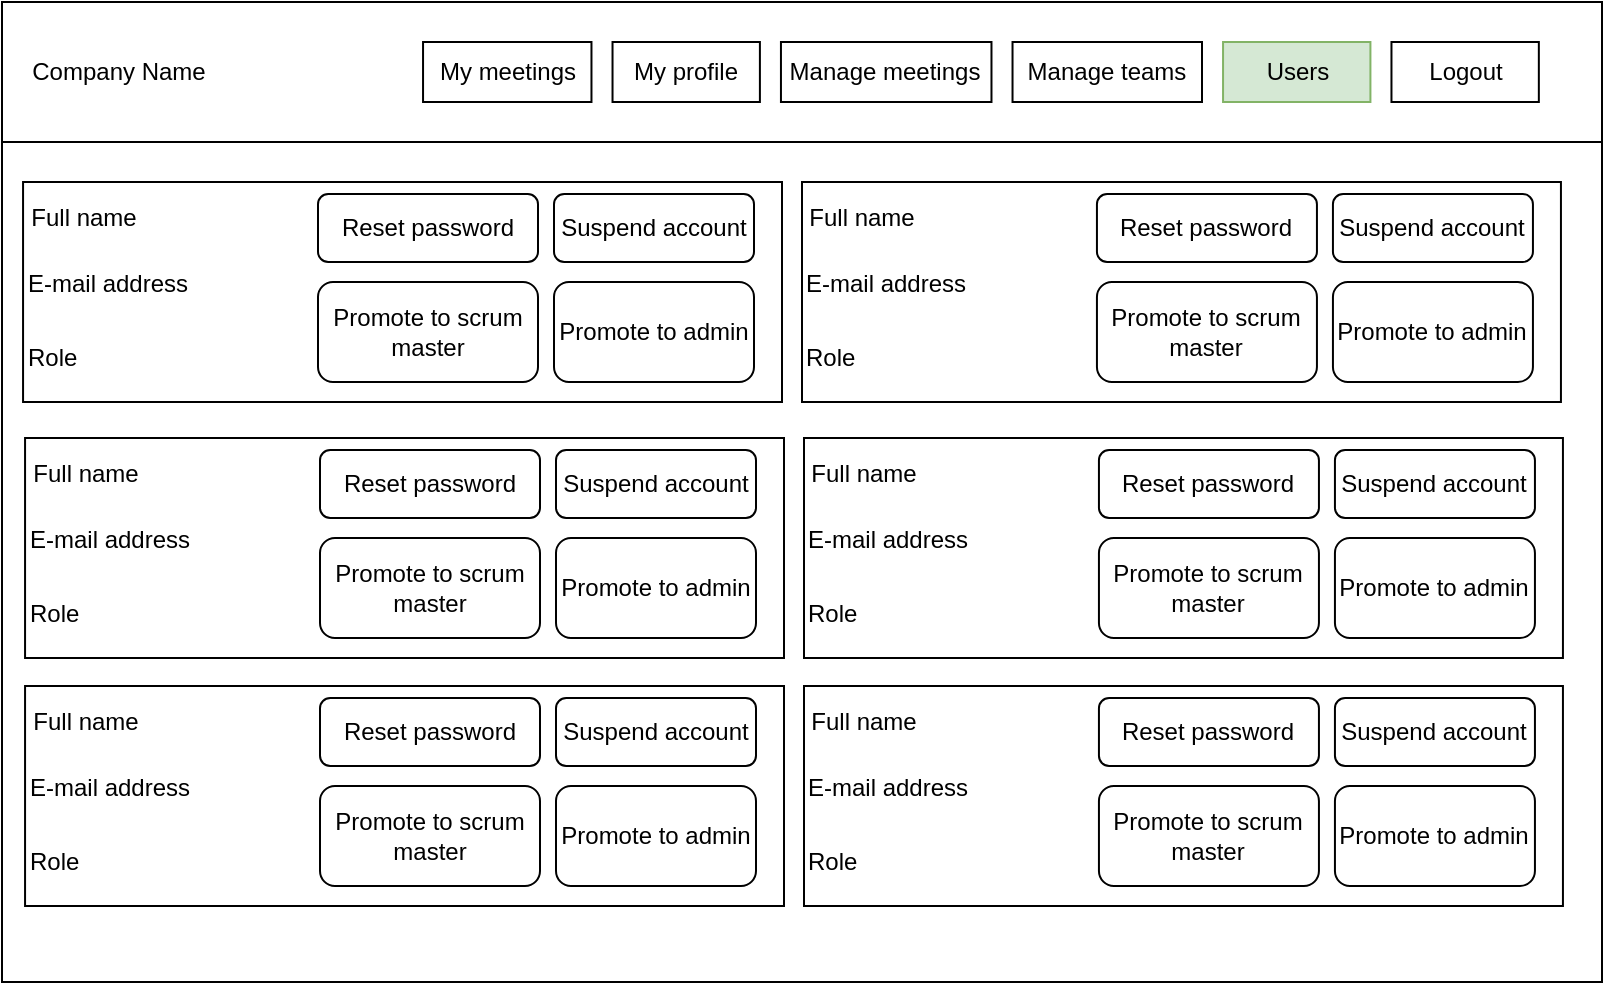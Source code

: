 <mxfile version="20.8.16" type="device"><diagram name="1 oldal" id="5EWcLBZHht_6y6KDn4SW"><mxGraphModel dx="1036" dy="606" grid="1" gridSize="10" guides="1" tooltips="1" connect="1" arrows="1" fold="1" page="1" pageScale="1" pageWidth="827" pageHeight="1169" math="0" shadow="0"><root><mxCell id="0"/><mxCell id="1" parent="0"/><mxCell id="xPhLoPZH91EF2THkjx1I-1" value="" style="rounded=0;whiteSpace=wrap;html=1;" vertex="1" parent="1"><mxGeometry width="800" height="490" as="geometry"/></mxCell><mxCell id="xPhLoPZH91EF2THkjx1I-2" value="" style="rounded=0;whiteSpace=wrap;html=1;" vertex="1" parent="1"><mxGeometry width="800" height="70" as="geometry"/></mxCell><mxCell id="xPhLoPZH91EF2THkjx1I-3" value="Company Name" style="text;html=1;strokeColor=none;fillColor=none;align=center;verticalAlign=middle;whiteSpace=wrap;rounded=0;" vertex="1" parent="1"><mxGeometry x="10.526" y="20" width="94.737" height="30" as="geometry"/></mxCell><mxCell id="xPhLoPZH91EF2THkjx1I-4" value="Logout" style="rounded=0;whiteSpace=wrap;html=1;" vertex="1" parent="1"><mxGeometry x="694.737" y="20" width="73.684" height="30" as="geometry"/></mxCell><mxCell id="xPhLoPZH91EF2THkjx1I-5" value="Users" style="rounded=0;whiteSpace=wrap;html=1;fillColor=#d5e8d4;strokeColor=#82b366;" vertex="1" parent="1"><mxGeometry x="610.526" y="20" width="73.684" height="30" as="geometry"/></mxCell><mxCell id="xPhLoPZH91EF2THkjx1I-6" value="Manage teams" style="rounded=0;whiteSpace=wrap;html=1;" vertex="1" parent="1"><mxGeometry x="505.263" y="20" width="94.737" height="30" as="geometry"/></mxCell><mxCell id="xPhLoPZH91EF2THkjx1I-7" value="Manage meetings" style="rounded=0;whiteSpace=wrap;html=1;" vertex="1" parent="1"><mxGeometry x="389.474" y="20" width="105.263" height="30" as="geometry"/></mxCell><mxCell id="xPhLoPZH91EF2THkjx1I-8" value="My profile" style="rounded=0;whiteSpace=wrap;html=1;" vertex="1" parent="1"><mxGeometry x="305.263" y="20" width="73.684" height="30" as="geometry"/></mxCell><mxCell id="xPhLoPZH91EF2THkjx1I-9" value="My meetings" style="rounded=0;whiteSpace=wrap;html=1;" vertex="1" parent="1"><mxGeometry x="210.526" y="20" width="84.211" height="30" as="geometry"/></mxCell><mxCell id="xPhLoPZH91EF2THkjx1I-19" value="" style="group" vertex="1" connectable="0" parent="1"><mxGeometry x="10.53" y="90" width="379.47" height="110" as="geometry"/></mxCell><mxCell id="xPhLoPZH91EF2THkjx1I-10" value="" style="rounded=0;whiteSpace=wrap;html=1;" vertex="1" parent="xPhLoPZH91EF2THkjx1I-19"><mxGeometry x="2.665e-14" width="379.47" height="110" as="geometry"/></mxCell><mxCell id="xPhLoPZH91EF2THkjx1I-11" value="Full name" style="text;html=1;strokeColor=none;fillColor=none;align=center;verticalAlign=middle;whiteSpace=wrap;rounded=0;" vertex="1" parent="xPhLoPZH91EF2THkjx1I-19"><mxGeometry y="3" width="60" height="30" as="geometry"/></mxCell><mxCell id="xPhLoPZH91EF2THkjx1I-12" value="E-mail address" style="text;html=1;strokeColor=none;fillColor=none;align=left;verticalAlign=middle;whiteSpace=wrap;rounded=0;" vertex="1" parent="xPhLoPZH91EF2THkjx1I-19"><mxGeometry y="36" width="120" height="30" as="geometry"/></mxCell><mxCell id="xPhLoPZH91EF2THkjx1I-13" value="Role" style="text;html=1;strokeColor=none;fillColor=none;align=left;verticalAlign=middle;whiteSpace=wrap;rounded=0;" vertex="1" parent="xPhLoPZH91EF2THkjx1I-19"><mxGeometry x="2.665e-14" y="73" width="129.47" height="30" as="geometry"/></mxCell><mxCell id="xPhLoPZH91EF2THkjx1I-14" value="Reset password" style="rounded=1;whiteSpace=wrap;html=1;" vertex="1" parent="xPhLoPZH91EF2THkjx1I-19"><mxGeometry x="147.47" y="6" width="110" height="34" as="geometry"/></mxCell><mxCell id="xPhLoPZH91EF2THkjx1I-15" value="Promote to scrum master" style="rounded=1;whiteSpace=wrap;html=1;" vertex="1" parent="xPhLoPZH91EF2THkjx1I-19"><mxGeometry x="147.47" y="50" width="110" height="50" as="geometry"/></mxCell><mxCell id="xPhLoPZH91EF2THkjx1I-17" value="Promote to admin" style="rounded=1;whiteSpace=wrap;html=1;" vertex="1" parent="xPhLoPZH91EF2THkjx1I-19"><mxGeometry x="265.47" y="50" width="100" height="50" as="geometry"/></mxCell><mxCell id="xPhLoPZH91EF2THkjx1I-18" value="Suspend account" style="rounded=1;whiteSpace=wrap;html=1;" vertex="1" parent="xPhLoPZH91EF2THkjx1I-19"><mxGeometry x="265.47" y="6" width="100" height="34" as="geometry"/></mxCell><mxCell id="xPhLoPZH91EF2THkjx1I-20" value="" style="group" vertex="1" connectable="0" parent="1"><mxGeometry x="400" y="90" width="379.47" height="110" as="geometry"/></mxCell><mxCell id="xPhLoPZH91EF2THkjx1I-21" value="" style="rounded=0;whiteSpace=wrap;html=1;" vertex="1" parent="xPhLoPZH91EF2THkjx1I-20"><mxGeometry x="2.665e-14" width="379.47" height="110" as="geometry"/></mxCell><mxCell id="xPhLoPZH91EF2THkjx1I-22" value="Full name" style="text;html=1;strokeColor=none;fillColor=none;align=center;verticalAlign=middle;whiteSpace=wrap;rounded=0;" vertex="1" parent="xPhLoPZH91EF2THkjx1I-20"><mxGeometry y="3" width="60" height="30" as="geometry"/></mxCell><mxCell id="xPhLoPZH91EF2THkjx1I-23" value="E-mail address" style="text;html=1;strokeColor=none;fillColor=none;align=left;verticalAlign=middle;whiteSpace=wrap;rounded=0;" vertex="1" parent="xPhLoPZH91EF2THkjx1I-20"><mxGeometry y="36" width="120" height="30" as="geometry"/></mxCell><mxCell id="xPhLoPZH91EF2THkjx1I-24" value="Role" style="text;html=1;strokeColor=none;fillColor=none;align=left;verticalAlign=middle;whiteSpace=wrap;rounded=0;" vertex="1" parent="xPhLoPZH91EF2THkjx1I-20"><mxGeometry x="2.665e-14" y="73" width="129.47" height="30" as="geometry"/></mxCell><mxCell id="xPhLoPZH91EF2THkjx1I-25" value="Reset password" style="rounded=1;whiteSpace=wrap;html=1;" vertex="1" parent="xPhLoPZH91EF2THkjx1I-20"><mxGeometry x="147.47" y="6" width="110" height="34" as="geometry"/></mxCell><mxCell id="xPhLoPZH91EF2THkjx1I-26" value="Promote to scrum master" style="rounded=1;whiteSpace=wrap;html=1;" vertex="1" parent="xPhLoPZH91EF2THkjx1I-20"><mxGeometry x="147.47" y="50" width="110" height="50" as="geometry"/></mxCell><mxCell id="xPhLoPZH91EF2THkjx1I-27" value="Promote to admin" style="rounded=1;whiteSpace=wrap;html=1;" vertex="1" parent="xPhLoPZH91EF2THkjx1I-20"><mxGeometry x="265.47" y="50" width="100" height="50" as="geometry"/></mxCell><mxCell id="xPhLoPZH91EF2THkjx1I-28" value="Suspend account" style="rounded=1;whiteSpace=wrap;html=1;" vertex="1" parent="xPhLoPZH91EF2THkjx1I-20"><mxGeometry x="265.47" y="6" width="100" height="34" as="geometry"/></mxCell><mxCell id="xPhLoPZH91EF2THkjx1I-39" value="" style="group" vertex="1" connectable="0" parent="1"><mxGeometry x="11.53" y="218" width="379.47" height="110" as="geometry"/></mxCell><mxCell id="xPhLoPZH91EF2THkjx1I-40" value="" style="rounded=0;whiteSpace=wrap;html=1;" vertex="1" parent="xPhLoPZH91EF2THkjx1I-39"><mxGeometry x="2.665e-14" width="379.47" height="110" as="geometry"/></mxCell><mxCell id="xPhLoPZH91EF2THkjx1I-41" value="Full name" style="text;html=1;strokeColor=none;fillColor=none;align=center;verticalAlign=middle;whiteSpace=wrap;rounded=0;" vertex="1" parent="xPhLoPZH91EF2THkjx1I-39"><mxGeometry y="3" width="60" height="30" as="geometry"/></mxCell><mxCell id="xPhLoPZH91EF2THkjx1I-42" value="E-mail address" style="text;html=1;strokeColor=none;fillColor=none;align=left;verticalAlign=middle;whiteSpace=wrap;rounded=0;" vertex="1" parent="xPhLoPZH91EF2THkjx1I-39"><mxGeometry y="36" width="120" height="30" as="geometry"/></mxCell><mxCell id="xPhLoPZH91EF2THkjx1I-43" value="Role" style="text;html=1;strokeColor=none;fillColor=none;align=left;verticalAlign=middle;whiteSpace=wrap;rounded=0;" vertex="1" parent="xPhLoPZH91EF2THkjx1I-39"><mxGeometry x="2.665e-14" y="73" width="129.47" height="30" as="geometry"/></mxCell><mxCell id="xPhLoPZH91EF2THkjx1I-44" value="Reset password" style="rounded=1;whiteSpace=wrap;html=1;" vertex="1" parent="xPhLoPZH91EF2THkjx1I-39"><mxGeometry x="147.47" y="6" width="110" height="34" as="geometry"/></mxCell><mxCell id="xPhLoPZH91EF2THkjx1I-45" value="Promote to scrum master" style="rounded=1;whiteSpace=wrap;html=1;" vertex="1" parent="xPhLoPZH91EF2THkjx1I-39"><mxGeometry x="147.47" y="50" width="110" height="50" as="geometry"/></mxCell><mxCell id="xPhLoPZH91EF2THkjx1I-46" value="Promote to admin" style="rounded=1;whiteSpace=wrap;html=1;" vertex="1" parent="xPhLoPZH91EF2THkjx1I-39"><mxGeometry x="265.47" y="50" width="100" height="50" as="geometry"/></mxCell><mxCell id="xPhLoPZH91EF2THkjx1I-47" value="Suspend account" style="rounded=1;whiteSpace=wrap;html=1;" vertex="1" parent="xPhLoPZH91EF2THkjx1I-39"><mxGeometry x="265.47" y="6" width="100" height="34" as="geometry"/></mxCell><mxCell id="xPhLoPZH91EF2THkjx1I-48" value="" style="group" vertex="1" connectable="0" parent="1"><mxGeometry x="401" y="218" width="379.47" height="110" as="geometry"/></mxCell><mxCell id="xPhLoPZH91EF2THkjx1I-49" value="" style="rounded=0;whiteSpace=wrap;html=1;" vertex="1" parent="xPhLoPZH91EF2THkjx1I-48"><mxGeometry x="2.665e-14" width="379.47" height="110" as="geometry"/></mxCell><mxCell id="xPhLoPZH91EF2THkjx1I-50" value="Full name" style="text;html=1;strokeColor=none;fillColor=none;align=center;verticalAlign=middle;whiteSpace=wrap;rounded=0;" vertex="1" parent="xPhLoPZH91EF2THkjx1I-48"><mxGeometry y="3" width="60" height="30" as="geometry"/></mxCell><mxCell id="xPhLoPZH91EF2THkjx1I-51" value="E-mail address" style="text;html=1;strokeColor=none;fillColor=none;align=left;verticalAlign=middle;whiteSpace=wrap;rounded=0;" vertex="1" parent="xPhLoPZH91EF2THkjx1I-48"><mxGeometry y="36" width="120" height="30" as="geometry"/></mxCell><mxCell id="xPhLoPZH91EF2THkjx1I-52" value="Role" style="text;html=1;strokeColor=none;fillColor=none;align=left;verticalAlign=middle;whiteSpace=wrap;rounded=0;" vertex="1" parent="xPhLoPZH91EF2THkjx1I-48"><mxGeometry x="2.665e-14" y="73" width="129.47" height="30" as="geometry"/></mxCell><mxCell id="xPhLoPZH91EF2THkjx1I-53" value="Reset password" style="rounded=1;whiteSpace=wrap;html=1;" vertex="1" parent="xPhLoPZH91EF2THkjx1I-48"><mxGeometry x="147.47" y="6" width="110" height="34" as="geometry"/></mxCell><mxCell id="xPhLoPZH91EF2THkjx1I-54" value="Promote to scrum master" style="rounded=1;whiteSpace=wrap;html=1;" vertex="1" parent="xPhLoPZH91EF2THkjx1I-48"><mxGeometry x="147.47" y="50" width="110" height="50" as="geometry"/></mxCell><mxCell id="xPhLoPZH91EF2THkjx1I-55" value="Promote to admin" style="rounded=1;whiteSpace=wrap;html=1;" vertex="1" parent="xPhLoPZH91EF2THkjx1I-48"><mxGeometry x="265.47" y="50" width="100" height="50" as="geometry"/></mxCell><mxCell id="xPhLoPZH91EF2THkjx1I-56" value="Suspend account" style="rounded=1;whiteSpace=wrap;html=1;" vertex="1" parent="xPhLoPZH91EF2THkjx1I-48"><mxGeometry x="265.47" y="6" width="100" height="34" as="geometry"/></mxCell><mxCell id="xPhLoPZH91EF2THkjx1I-57" value="" style="group" vertex="1" connectable="0" parent="1"><mxGeometry x="11.53" y="342" width="379.47" height="110" as="geometry"/></mxCell><mxCell id="xPhLoPZH91EF2THkjx1I-58" value="" style="rounded=0;whiteSpace=wrap;html=1;" vertex="1" parent="xPhLoPZH91EF2THkjx1I-57"><mxGeometry x="2.665e-14" width="379.47" height="110" as="geometry"/></mxCell><mxCell id="xPhLoPZH91EF2THkjx1I-59" value="Full name" style="text;html=1;strokeColor=none;fillColor=none;align=center;verticalAlign=middle;whiteSpace=wrap;rounded=0;" vertex="1" parent="xPhLoPZH91EF2THkjx1I-57"><mxGeometry y="3" width="60" height="30" as="geometry"/></mxCell><mxCell id="xPhLoPZH91EF2THkjx1I-60" value="E-mail address" style="text;html=1;strokeColor=none;fillColor=none;align=left;verticalAlign=middle;whiteSpace=wrap;rounded=0;" vertex="1" parent="xPhLoPZH91EF2THkjx1I-57"><mxGeometry y="36" width="120" height="30" as="geometry"/></mxCell><mxCell id="xPhLoPZH91EF2THkjx1I-61" value="Role" style="text;html=1;strokeColor=none;fillColor=none;align=left;verticalAlign=middle;whiteSpace=wrap;rounded=0;" vertex="1" parent="xPhLoPZH91EF2THkjx1I-57"><mxGeometry x="2.665e-14" y="73" width="129.47" height="30" as="geometry"/></mxCell><mxCell id="xPhLoPZH91EF2THkjx1I-62" value="Reset password" style="rounded=1;whiteSpace=wrap;html=1;" vertex="1" parent="xPhLoPZH91EF2THkjx1I-57"><mxGeometry x="147.47" y="6" width="110" height="34" as="geometry"/></mxCell><mxCell id="xPhLoPZH91EF2THkjx1I-63" value="Promote to scrum master" style="rounded=1;whiteSpace=wrap;html=1;" vertex="1" parent="xPhLoPZH91EF2THkjx1I-57"><mxGeometry x="147.47" y="50" width="110" height="50" as="geometry"/></mxCell><mxCell id="xPhLoPZH91EF2THkjx1I-64" value="Promote to admin" style="rounded=1;whiteSpace=wrap;html=1;" vertex="1" parent="xPhLoPZH91EF2THkjx1I-57"><mxGeometry x="265.47" y="50" width="100" height="50" as="geometry"/></mxCell><mxCell id="xPhLoPZH91EF2THkjx1I-65" value="Suspend account" style="rounded=1;whiteSpace=wrap;html=1;" vertex="1" parent="xPhLoPZH91EF2THkjx1I-57"><mxGeometry x="265.47" y="6" width="100" height="34" as="geometry"/></mxCell><mxCell id="xPhLoPZH91EF2THkjx1I-66" value="" style="group" vertex="1" connectable="0" parent="1"><mxGeometry x="401" y="342" width="379.47" height="110" as="geometry"/></mxCell><mxCell id="xPhLoPZH91EF2THkjx1I-67" value="" style="rounded=0;whiteSpace=wrap;html=1;" vertex="1" parent="xPhLoPZH91EF2THkjx1I-66"><mxGeometry x="2.665e-14" width="379.47" height="110" as="geometry"/></mxCell><mxCell id="xPhLoPZH91EF2THkjx1I-68" value="Full name" style="text;html=1;strokeColor=none;fillColor=none;align=center;verticalAlign=middle;whiteSpace=wrap;rounded=0;" vertex="1" parent="xPhLoPZH91EF2THkjx1I-66"><mxGeometry y="3" width="60" height="30" as="geometry"/></mxCell><mxCell id="xPhLoPZH91EF2THkjx1I-69" value="E-mail address" style="text;html=1;strokeColor=none;fillColor=none;align=left;verticalAlign=middle;whiteSpace=wrap;rounded=0;" vertex="1" parent="xPhLoPZH91EF2THkjx1I-66"><mxGeometry y="36" width="120" height="30" as="geometry"/></mxCell><mxCell id="xPhLoPZH91EF2THkjx1I-70" value="Role" style="text;html=1;strokeColor=none;fillColor=none;align=left;verticalAlign=middle;whiteSpace=wrap;rounded=0;" vertex="1" parent="xPhLoPZH91EF2THkjx1I-66"><mxGeometry x="2.665e-14" y="73" width="129.47" height="30" as="geometry"/></mxCell><mxCell id="xPhLoPZH91EF2THkjx1I-71" value="Reset password" style="rounded=1;whiteSpace=wrap;html=1;" vertex="1" parent="xPhLoPZH91EF2THkjx1I-66"><mxGeometry x="147.47" y="6" width="110" height="34" as="geometry"/></mxCell><mxCell id="xPhLoPZH91EF2THkjx1I-72" value="Promote to scrum master" style="rounded=1;whiteSpace=wrap;html=1;" vertex="1" parent="xPhLoPZH91EF2THkjx1I-66"><mxGeometry x="147.47" y="50" width="110" height="50" as="geometry"/></mxCell><mxCell id="xPhLoPZH91EF2THkjx1I-73" value="Promote to admin" style="rounded=1;whiteSpace=wrap;html=1;" vertex="1" parent="xPhLoPZH91EF2THkjx1I-66"><mxGeometry x="265.47" y="50" width="100" height="50" as="geometry"/></mxCell><mxCell id="xPhLoPZH91EF2THkjx1I-74" value="Suspend account" style="rounded=1;whiteSpace=wrap;html=1;" vertex="1" parent="xPhLoPZH91EF2THkjx1I-66"><mxGeometry x="265.47" y="6" width="100" height="34" as="geometry"/></mxCell></root></mxGraphModel></diagram></mxfile>